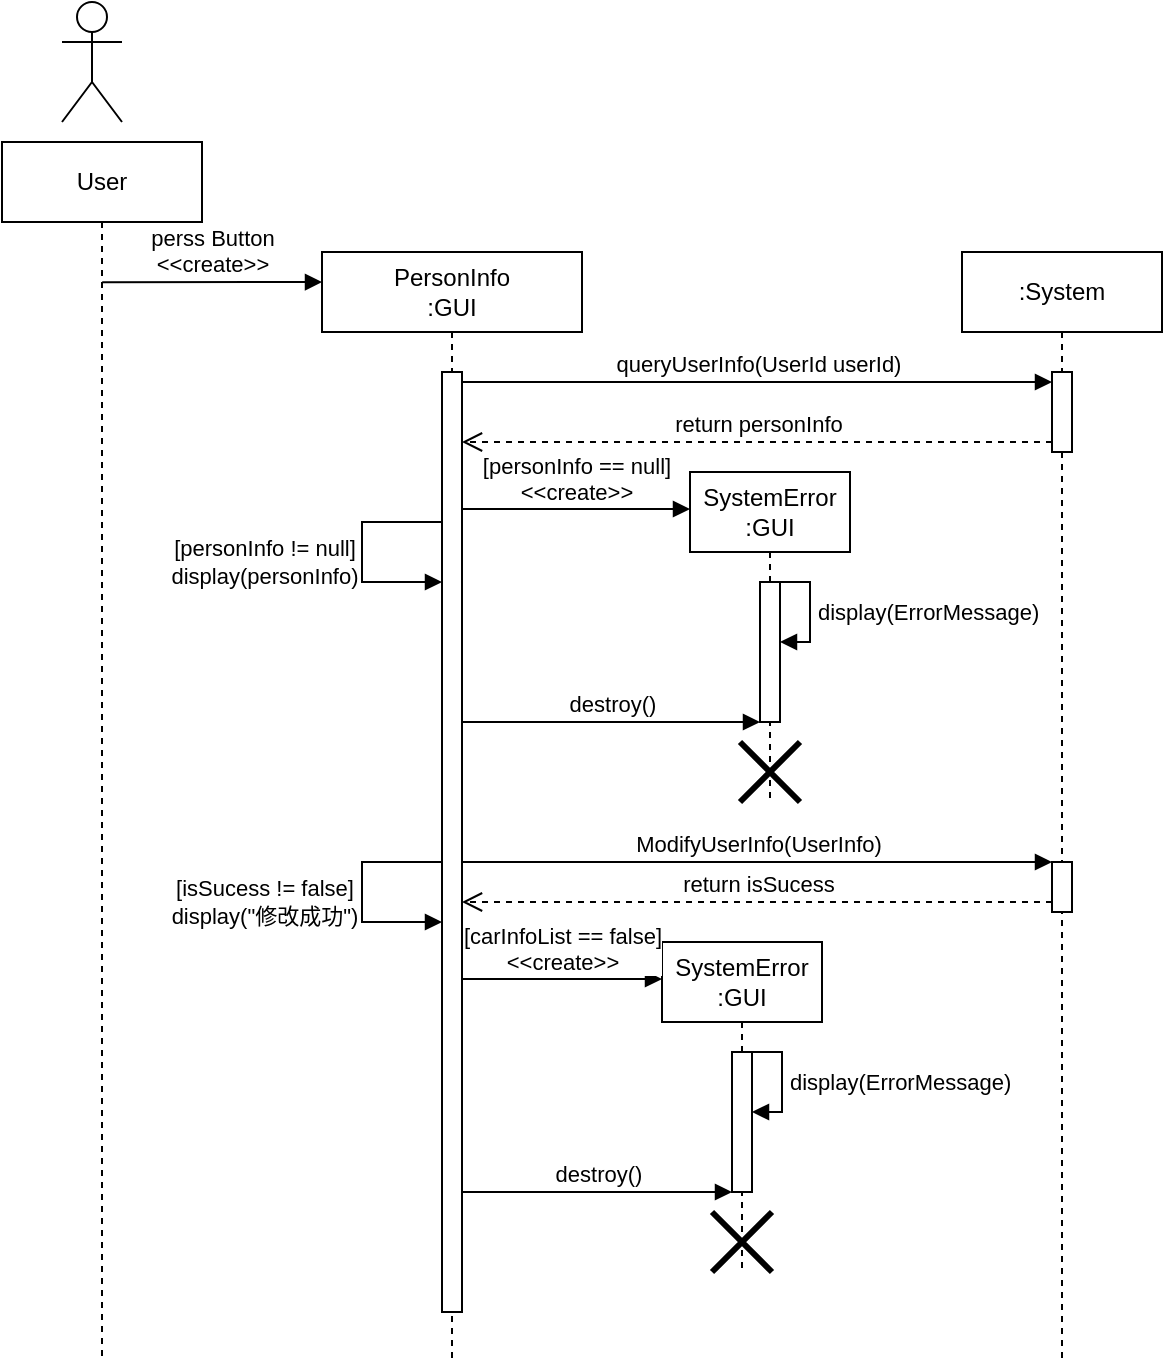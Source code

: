 <mxfile version="14.6.13" type="device"><diagram name="第 1 页" id="XUpWLtqvBVoye0mg7G6P"><mxGraphModel dx="981" dy="574" grid="1" gridSize="10" guides="1" tooltips="1" connect="1" arrows="1" fold="1" page="1" pageScale="1" pageWidth="827" pageHeight="1169" math="0" shadow="0"><root><mxCell id="0"/><mxCell id="1" parent="0"/><mxCell id="D2boBdj_0Zb_IWKGCsvH-1" value="" style="shape=umlActor;verticalLabelPosition=bottom;verticalAlign=top;html=1;" parent="1" vertex="1"><mxGeometry x="60" y="40" width="30" height="60" as="geometry"/></mxCell><mxCell id="D2boBdj_0Zb_IWKGCsvH-2" value="User" style="shape=umlLifeline;perimeter=lifelinePerimeter;whiteSpace=wrap;html=1;container=1;dropTarget=0;collapsible=0;recursiveResize=0;outlineConnect=0;portConstraint=eastwest;newEdgeStyle={&quot;edgeStyle&quot;:&quot;elbowEdgeStyle&quot;,&quot;elbow&quot;:&quot;vertical&quot;,&quot;curved&quot;:0,&quot;rounded&quot;:0};" parent="1" vertex="1"><mxGeometry x="30" y="110" width="100" height="610" as="geometry"/></mxCell><mxCell id="D2boBdj_0Zb_IWKGCsvH-3" value="PersonInfo&lt;br&gt;:GUI" style="shape=umlLifeline;perimeter=lifelinePerimeter;whiteSpace=wrap;html=1;container=1;dropTarget=0;collapsible=0;recursiveResize=0;outlineConnect=0;portConstraint=eastwest;newEdgeStyle={&quot;edgeStyle&quot;:&quot;elbowEdgeStyle&quot;,&quot;elbow&quot;:&quot;vertical&quot;,&quot;curved&quot;:0,&quot;rounded&quot;:0};" parent="1" vertex="1"><mxGeometry x="190" y="165" width="130" height="555" as="geometry"/></mxCell><mxCell id="D2boBdj_0Zb_IWKGCsvH-4" value="" style="html=1;points=[];perimeter=orthogonalPerimeter;outlineConnect=0;targetShapes=umlLifeline;portConstraint=eastwest;newEdgeStyle={&quot;edgeStyle&quot;:&quot;elbowEdgeStyle&quot;,&quot;elbow&quot;:&quot;vertical&quot;,&quot;curved&quot;:0,&quot;rounded&quot;:0};" parent="D2boBdj_0Zb_IWKGCsvH-3" vertex="1"><mxGeometry x="60" y="60" width="10" height="470" as="geometry"/></mxCell><mxCell id="D2boBdj_0Zb_IWKGCsvH-31" value="[personInfo != null]&lt;br&gt;display(personInfo)" style="html=1;align=center;spacingLeft=2;endArrow=block;rounded=0;edgeStyle=orthogonalEdgeStyle;curved=0;rounded=0;" parent="D2boBdj_0Zb_IWKGCsvH-3" source="D2boBdj_0Zb_IWKGCsvH-4" target="D2boBdj_0Zb_IWKGCsvH-4" edge="1"><mxGeometry x="0.091" y="-50" relative="1" as="geometry"><mxPoint x="-60" y="135" as="sourcePoint"/><Array as="points"><mxPoint x="20" y="135"/><mxPoint x="20" y="165"/></Array><mxPoint x="-55" y="165" as="targetPoint"/><mxPoint as="offset"/></mxGeometry></mxCell><mxCell id="D2boBdj_0Zb_IWKGCsvH-5" value="perss Button&lt;br&gt;&amp;lt;&amp;lt;create&amp;gt;&amp;gt;" style="html=1;verticalAlign=bottom;endArrow=block;edgeStyle=elbowEdgeStyle;elbow=vertical;curved=0;rounded=0;entryX=0;entryY=0.06;entryDx=0;entryDy=0;entryPerimeter=0;" parent="1" edge="1"><mxGeometry width="80" relative="1" as="geometry"><mxPoint x="80.1" y="180.1" as="sourcePoint"/><mxPoint x="190" y="180" as="targetPoint"/><Array as="points"/></mxGeometry></mxCell><mxCell id="D2boBdj_0Zb_IWKGCsvH-6" value=":System" style="shape=umlLifeline;perimeter=lifelinePerimeter;whiteSpace=wrap;html=1;container=1;dropTarget=0;collapsible=0;recursiveResize=0;outlineConnect=0;portConstraint=eastwest;newEdgeStyle={&quot;edgeStyle&quot;:&quot;elbowEdgeStyle&quot;,&quot;elbow&quot;:&quot;vertical&quot;,&quot;curved&quot;:0,&quot;rounded&quot;:0};" parent="1" vertex="1"><mxGeometry x="510" y="165" width="100" height="555" as="geometry"/></mxCell><mxCell id="D2boBdj_0Zb_IWKGCsvH-7" value="" style="html=1;points=[];perimeter=orthogonalPerimeter;outlineConnect=0;targetShapes=umlLifeline;portConstraint=eastwest;newEdgeStyle={&quot;edgeStyle&quot;:&quot;elbowEdgeStyle&quot;,&quot;elbow&quot;:&quot;vertical&quot;,&quot;curved&quot;:0,&quot;rounded&quot;:0};" parent="D2boBdj_0Zb_IWKGCsvH-6" vertex="1"><mxGeometry x="45" y="60" width="10" height="40" as="geometry"/></mxCell><mxCell id="D2boBdj_0Zb_IWKGCsvH-17" value="" style="html=1;points=[];perimeter=orthogonalPerimeter;outlineConnect=0;targetShapes=umlLifeline;portConstraint=eastwest;newEdgeStyle={&quot;edgeStyle&quot;:&quot;elbowEdgeStyle&quot;,&quot;elbow&quot;:&quot;vertical&quot;,&quot;curved&quot;:0,&quot;rounded&quot;:0};" parent="D2boBdj_0Zb_IWKGCsvH-6" vertex="1"><mxGeometry x="45" y="305" width="10" height="25" as="geometry"/></mxCell><mxCell id="D2boBdj_0Zb_IWKGCsvH-9" value="return personInfo" style="html=1;verticalAlign=bottom;endArrow=open;dashed=1;endSize=8;edgeStyle=elbowEdgeStyle;elbow=vertical;curved=0;rounded=0;" parent="1" source="D2boBdj_0Zb_IWKGCsvH-7" target="D2boBdj_0Zb_IWKGCsvH-4" edge="1"><mxGeometry relative="1" as="geometry"><mxPoint x="485" y="250" as="sourcePoint"/><mxPoint x="280" y="250" as="targetPoint"/><Array as="points"><mxPoint x="500" y="260"/><mxPoint x="360" y="250"/></Array></mxGeometry></mxCell><mxCell id="D2boBdj_0Zb_IWKGCsvH-10" value="SystemError&lt;br&gt;:GUI" style="shape=umlLifeline;perimeter=lifelinePerimeter;whiteSpace=wrap;html=1;container=1;dropTarget=0;collapsible=0;recursiveResize=0;outlineConnect=0;portConstraint=eastwest;newEdgeStyle={&quot;edgeStyle&quot;:&quot;elbowEdgeStyle&quot;,&quot;elbow&quot;:&quot;vertical&quot;,&quot;curved&quot;:0,&quot;rounded&quot;:0};" parent="1" vertex="1"><mxGeometry x="374" y="275" width="80" height="165" as="geometry"/></mxCell><mxCell id="D2boBdj_0Zb_IWKGCsvH-11" value="" style="html=1;points=[];perimeter=orthogonalPerimeter;outlineConnect=0;targetShapes=umlLifeline;portConstraint=eastwest;newEdgeStyle={&quot;edgeStyle&quot;:&quot;elbowEdgeStyle&quot;,&quot;elbow&quot;:&quot;vertical&quot;,&quot;curved&quot;:0,&quot;rounded&quot;:0};" parent="D2boBdj_0Zb_IWKGCsvH-10" vertex="1"><mxGeometry x="35" y="55" width="10" height="70" as="geometry"/></mxCell><mxCell id="D2boBdj_0Zb_IWKGCsvH-12" value="" style="shape=umlDestroy;whiteSpace=wrap;html=1;strokeWidth=3;targetShapes=umlLifeline;" parent="D2boBdj_0Zb_IWKGCsvH-10" vertex="1"><mxGeometry x="25" y="135" width="30" height="30" as="geometry"/></mxCell><mxCell id="D2boBdj_0Zb_IWKGCsvH-13" value="display(ErrorMessage)" style="html=1;align=left;spacingLeft=2;endArrow=block;rounded=0;edgeStyle=orthogonalEdgeStyle;curved=0;rounded=0;" parent="D2boBdj_0Zb_IWKGCsvH-10" source="D2boBdj_0Zb_IWKGCsvH-11" target="D2boBdj_0Zb_IWKGCsvH-11" edge="1"><mxGeometry relative="1" as="geometry"><mxPoint x="49" y="55" as="sourcePoint"/><Array as="points"><mxPoint x="60" y="55"/><mxPoint x="60" y="85"/></Array><mxPoint x="54" y="85.0" as="targetPoint"/></mxGeometry></mxCell><mxCell id="D2boBdj_0Zb_IWKGCsvH-14" value="[personInfo == null]&lt;br&gt;&amp;lt;&amp;lt;create&amp;gt;&amp;gt;" style="html=1;verticalAlign=bottom;endArrow=block;edgeStyle=elbowEdgeStyle;elbow=vertical;curved=0;rounded=0;entryX=0;entryY=0.111;entryDx=0;entryDy=0;entryPerimeter=0;" parent="1" source="D2boBdj_0Zb_IWKGCsvH-4" target="D2boBdj_0Zb_IWKGCsvH-10" edge="1"><mxGeometry width="80" relative="1" as="geometry"><mxPoint x="230" y="290" as="sourcePoint"/><mxPoint x="320" y="295" as="targetPoint"/></mxGeometry></mxCell><mxCell id="D2boBdj_0Zb_IWKGCsvH-15" value="destroy()" style="html=1;verticalAlign=bottom;endArrow=block;edgeStyle=elbowEdgeStyle;elbow=horizontal;curved=0;rounded=0;" parent="1" source="D2boBdj_0Zb_IWKGCsvH-4" target="D2boBdj_0Zb_IWKGCsvH-11" edge="1"><mxGeometry width="80" relative="1" as="geometry"><mxPoint x="240" y="390" as="sourcePoint"/><mxPoint x="375" y="390.035" as="targetPoint"/><Array as="points"><mxPoint x="310" y="400"/></Array></mxGeometry></mxCell><mxCell id="D2boBdj_0Zb_IWKGCsvH-16" value="queryUserInfo(UserId userId)" style="html=1;verticalAlign=bottom;endArrow=block;edgeStyle=elbowEdgeStyle;elbow=vertical;curved=0;rounded=0;" parent="1" source="D2boBdj_0Zb_IWKGCsvH-4" target="D2boBdj_0Zb_IWKGCsvH-7" edge="1"><mxGeometry width="80" relative="1" as="geometry"><mxPoint x="310" y="230" as="sourcePoint"/><mxPoint x="390" y="230" as="targetPoint"/><Array as="points"><mxPoint x="400" y="230"/></Array></mxGeometry></mxCell><mxCell id="D2boBdj_0Zb_IWKGCsvH-18" value="ModifyUserInfo(UserInfo)" style="html=1;verticalAlign=bottom;endArrow=block;edgeStyle=elbowEdgeStyle;elbow=vertical;curved=0;rounded=0;" parent="1" target="D2boBdj_0Zb_IWKGCsvH-17" edge="1"><mxGeometry width="80" relative="1" as="geometry"><mxPoint x="260" y="470" as="sourcePoint"/><mxPoint x="500" y="480" as="targetPoint"/><Array as="points"><mxPoint x="410" y="470"/></Array></mxGeometry></mxCell><mxCell id="D2boBdj_0Zb_IWKGCsvH-21" value="return isSucess" style="html=1;verticalAlign=bottom;endArrow=open;dashed=1;endSize=8;edgeStyle=elbowEdgeStyle;elbow=vertical;curved=0;rounded=0;" parent="1" source="D2boBdj_0Zb_IWKGCsvH-17" target="D2boBdj_0Zb_IWKGCsvH-4" edge="1"><mxGeometry relative="1" as="geometry"><mxPoint x="430" y="490" as="sourcePoint"/><mxPoint x="350" y="490" as="targetPoint"/><Array as="points"><mxPoint x="410" y="490"/></Array></mxGeometry></mxCell><mxCell id="D2boBdj_0Zb_IWKGCsvH-22" value="SystemError&lt;br&gt;:GUI" style="shape=umlLifeline;perimeter=lifelinePerimeter;whiteSpace=wrap;html=1;container=1;dropTarget=0;collapsible=0;recursiveResize=0;outlineConnect=0;portConstraint=eastwest;newEdgeStyle={&quot;edgeStyle&quot;:&quot;elbowEdgeStyle&quot;,&quot;elbow&quot;:&quot;vertical&quot;,&quot;curved&quot;:0,&quot;rounded&quot;:0};" parent="1" vertex="1"><mxGeometry x="360" y="510" width="80" height="165" as="geometry"/></mxCell><mxCell id="D2boBdj_0Zb_IWKGCsvH-23" value="" style="html=1;points=[];perimeter=orthogonalPerimeter;outlineConnect=0;targetShapes=umlLifeline;portConstraint=eastwest;newEdgeStyle={&quot;edgeStyle&quot;:&quot;elbowEdgeStyle&quot;,&quot;elbow&quot;:&quot;vertical&quot;,&quot;curved&quot;:0,&quot;rounded&quot;:0};" parent="D2boBdj_0Zb_IWKGCsvH-22" vertex="1"><mxGeometry x="35" y="55" width="10" height="70" as="geometry"/></mxCell><mxCell id="D2boBdj_0Zb_IWKGCsvH-24" value="" style="shape=umlDestroy;whiteSpace=wrap;html=1;strokeWidth=3;targetShapes=umlLifeline;" parent="D2boBdj_0Zb_IWKGCsvH-22" vertex="1"><mxGeometry x="25" y="135" width="30" height="30" as="geometry"/></mxCell><mxCell id="D2boBdj_0Zb_IWKGCsvH-25" value="display(ErrorMessage)" style="html=1;align=left;spacingLeft=2;endArrow=block;rounded=0;edgeStyle=orthogonalEdgeStyle;curved=0;rounded=0;" parent="D2boBdj_0Zb_IWKGCsvH-22" source="D2boBdj_0Zb_IWKGCsvH-23" target="D2boBdj_0Zb_IWKGCsvH-23" edge="1"><mxGeometry relative="1" as="geometry"><mxPoint x="49" y="55" as="sourcePoint"/><Array as="points"><mxPoint x="60" y="55"/><mxPoint x="60" y="85"/></Array><mxPoint x="54" y="85.0" as="targetPoint"/></mxGeometry></mxCell><mxCell id="D2boBdj_0Zb_IWKGCsvH-26" value="[carInfoList == false]&lt;br&gt;&amp;lt;&amp;lt;create&amp;gt;&amp;gt;" style="html=1;verticalAlign=bottom;endArrow=block;edgeStyle=elbowEdgeStyle;elbow=vertical;curved=0;rounded=0;entryX=0;entryY=0.111;entryDx=0;entryDy=0;entryPerimeter=0;" parent="1" source="D2boBdj_0Zb_IWKGCsvH-4" target="D2boBdj_0Zb_IWKGCsvH-22" edge="1"><mxGeometry width="80" relative="1" as="geometry"><mxPoint x="270" y="528" as="sourcePoint"/><mxPoint x="330" y="530" as="targetPoint"/></mxGeometry></mxCell><mxCell id="D2boBdj_0Zb_IWKGCsvH-27" value="destroy()" style="html=1;verticalAlign=bottom;endArrow=block;edgeStyle=elbowEdgeStyle;elbow=horizontal;curved=0;rounded=0;" parent="1" source="D2boBdj_0Zb_IWKGCsvH-4" target="D2boBdj_0Zb_IWKGCsvH-23" edge="1"><mxGeometry width="80" relative="1" as="geometry"><mxPoint x="270" y="635" as="sourcePoint"/><mxPoint x="385" y="625.035" as="targetPoint"/><Array as="points"><mxPoint x="320" y="635"/></Array></mxGeometry></mxCell><mxCell id="D2boBdj_0Zb_IWKGCsvH-32" value="[isSucess != false]&lt;br&gt;display(&quot;修改成功&quot;)" style="html=1;align=center;spacingLeft=2;endArrow=block;rounded=0;edgeStyle=orthogonalEdgeStyle;curved=0;rounded=0;" parent="1" edge="1"><mxGeometry x="0.091" y="-50" relative="1" as="geometry"><mxPoint x="250" y="470" as="sourcePoint"/><Array as="points"><mxPoint x="210" y="470"/><mxPoint x="210" y="500"/></Array><mxPoint x="250" y="500" as="targetPoint"/><mxPoint as="offset"/></mxGeometry></mxCell></root></mxGraphModel></diagram></mxfile>